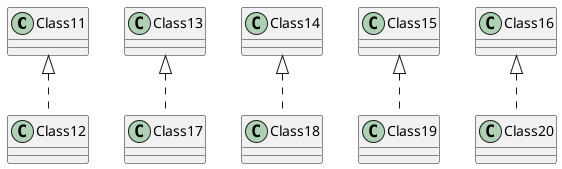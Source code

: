 @startuml
Class11 <|.. Class12
Class13 <|.. Class17
Class14 <|.. Class18
Class15 <|.. Class19
Class16 <|.. Class20
@enduml


